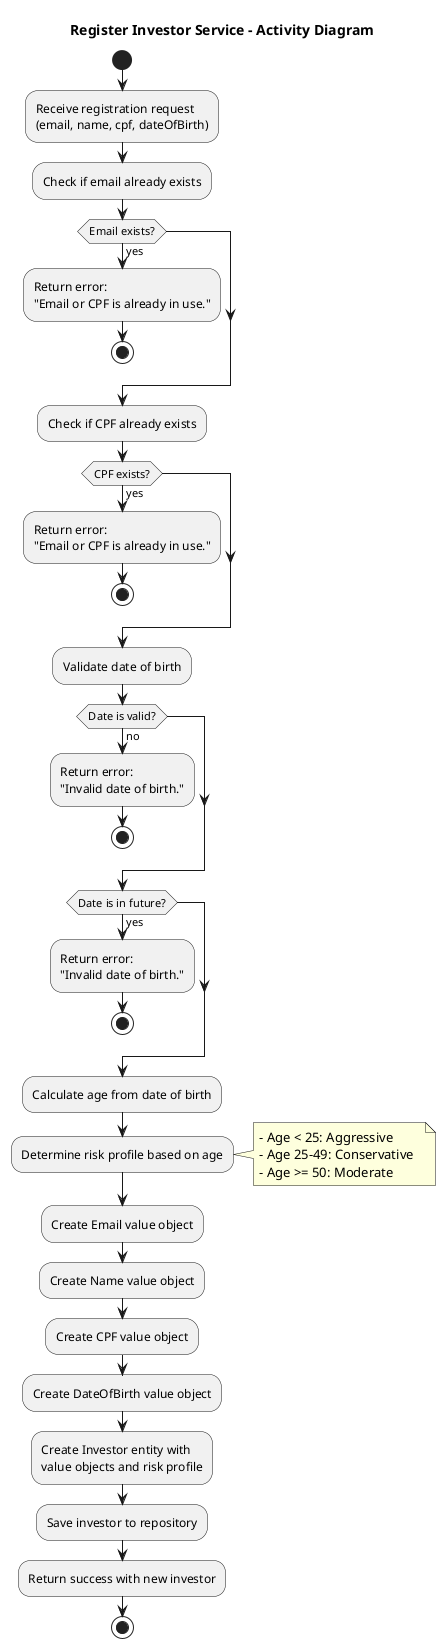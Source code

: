 @startuml Register Investor Service
title Register Investor Service - Activity Diagram

start

:Receive registration request\n(email, name, cpf, dateOfBirth);

:Check if email already exists;
if (Email exists?) then (yes)
  :Return error:\n"Email or CPF is already in use.";
  stop
endif

:Check if CPF already exists;
if (CPF exists?) then (yes)
  :Return error:\n"Email or CPF is already in use.";
  stop
endif

:Validate date of birth;
if (Date is valid?) then (no)
  :Return error:\n"Invalid date of birth.";
  stop
endif

if (Date is in future?) then (yes)
  :Return error:\n"Invalid date of birth.";
  stop
endif

:Calculate age from date of birth;

:Determine risk profile based on age;
note right
  - Age < 25: Aggressive
  - Age 25-49: Conservative  
  - Age >= 50: Moderate
end note

:Create Email value object;
:Create Name value object;
:Create CPF value object;
:Create DateOfBirth value object;

:Create Investor entity with\nvalue objects and risk profile;

:Save investor to repository;

:Return success with new investor;

stop
@enduml